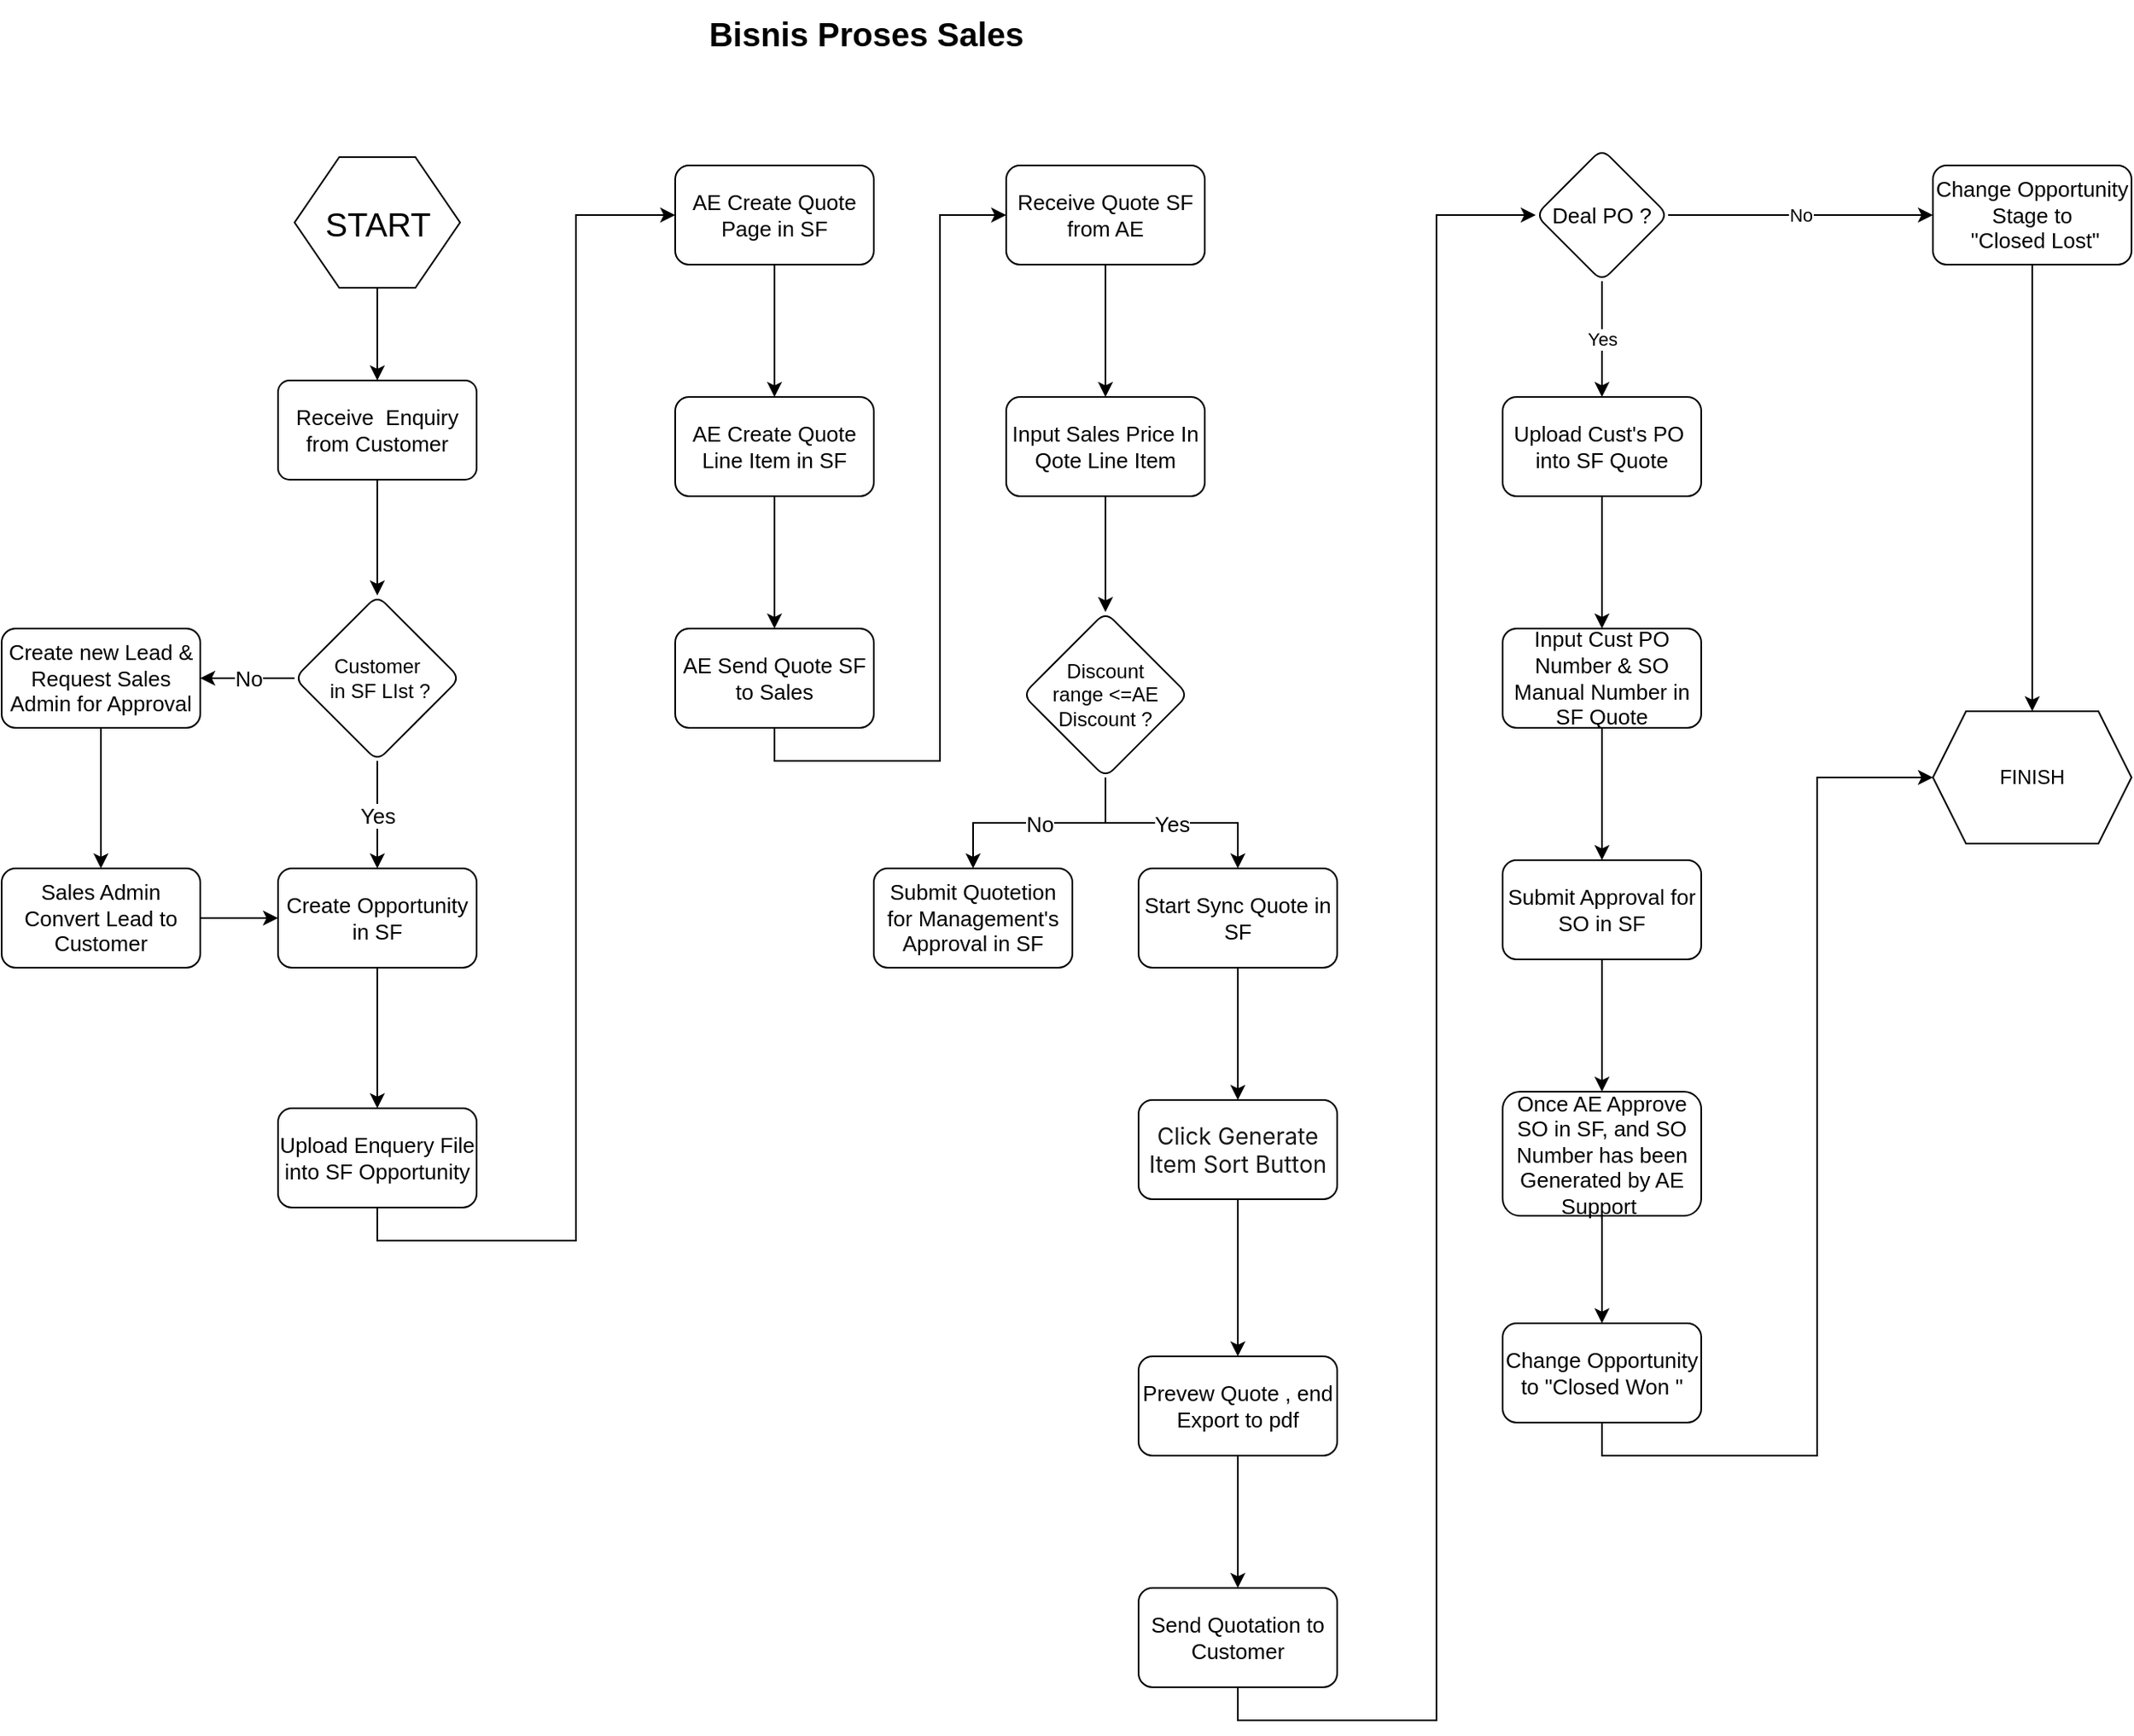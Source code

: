 <mxfile version="20.5.1" type="github">
  <diagram id="C5RBs43oDa-KdzZeNtuy" name="Page-1">
    <mxGraphModel dx="868" dy="442" grid="1" gridSize="5" guides="1" tooltips="1" connect="1" arrows="1" fold="1" page="1" pageScale="1" pageWidth="1169" pageHeight="827" math="0" shadow="0">
      <root>
        <mxCell id="WIyWlLk6GJQsqaUBKTNV-0" />
        <mxCell id="WIyWlLk6GJQsqaUBKTNV-1" parent="WIyWlLk6GJQsqaUBKTNV-0" />
        <mxCell id="8EcOTREGMyz1jMZO3tZU-0" value="Bisnis Proses Sales" style="text;html=1;align=center;verticalAlign=middle;resizable=0;points=[];autosize=1;strokeColor=none;fillColor=none;fontStyle=1;fontSize=20;" parent="WIyWlLk6GJQsqaUBKTNV-1" vertex="1">
          <mxGeometry x="430" y="30" width="210" height="40" as="geometry" />
        </mxCell>
        <mxCell id="8EcOTREGMyz1jMZO3tZU-26" style="edgeStyle=orthogonalEdgeStyle;rounded=0;orthogonalLoop=1;jettySize=auto;html=1;exitX=0.5;exitY=1;exitDx=0;exitDy=0;entryX=0.5;entryY=0;entryDx=0;entryDy=0;fontSize=13;" parent="WIyWlLk6GJQsqaUBKTNV-1" source="8EcOTREGMyz1jMZO3tZU-5" target="8EcOTREGMyz1jMZO3tZU-7" edge="1">
          <mxGeometry relative="1" as="geometry" />
        </mxCell>
        <mxCell id="8EcOTREGMyz1jMZO3tZU-5" value="START" style="verticalLabelPosition=middle;verticalAlign=middle;html=1;shape=hexagon;perimeter=hexagonPerimeter2;arcSize=6;size=0.27;fontSize=20;labelPosition=center;align=center;" parent="WIyWlLk6GJQsqaUBKTNV-1" vertex="1">
          <mxGeometry x="190" y="125" width="100" height="79" as="geometry" />
        </mxCell>
        <mxCell id="8EcOTREGMyz1jMZO3tZU-10" value="" style="edgeStyle=orthogonalEdgeStyle;rounded=0;orthogonalLoop=1;jettySize=auto;html=1;fontSize=13;" parent="WIyWlLk6GJQsqaUBKTNV-1" source="8EcOTREGMyz1jMZO3tZU-7" target="8EcOTREGMyz1jMZO3tZU-9" edge="1">
          <mxGeometry relative="1" as="geometry" />
        </mxCell>
        <mxCell id="8EcOTREGMyz1jMZO3tZU-7" value="Receive&amp;nbsp; Enquiry from Customer" style="rounded=1;whiteSpace=wrap;html=1;absoluteArcSize=1;arcSize=14;strokeWidth=1;fontSize=13;" parent="WIyWlLk6GJQsqaUBKTNV-1" vertex="1">
          <mxGeometry x="180" y="260" width="120" height="60" as="geometry" />
        </mxCell>
        <mxCell id="8EcOTREGMyz1jMZO3tZU-16" value="Yes" style="edgeStyle=orthogonalEdgeStyle;rounded=0;orthogonalLoop=1;jettySize=auto;html=1;fontSize=13;" parent="WIyWlLk6GJQsqaUBKTNV-1" source="8EcOTREGMyz1jMZO3tZU-9" target="8EcOTREGMyz1jMZO3tZU-15" edge="1">
          <mxGeometry relative="1" as="geometry" />
        </mxCell>
        <mxCell id="8EcOTREGMyz1jMZO3tZU-20" value="No" style="edgeStyle=orthogonalEdgeStyle;rounded=0;orthogonalLoop=1;jettySize=auto;html=1;fontSize=13;" parent="WIyWlLk6GJQsqaUBKTNV-1" source="8EcOTREGMyz1jMZO3tZU-9" target="8EcOTREGMyz1jMZO3tZU-19" edge="1">
          <mxGeometry relative="1" as="geometry" />
        </mxCell>
        <mxCell id="8EcOTREGMyz1jMZO3tZU-9" value="Customer&lt;br&gt;&amp;nbsp;in SF LIst ?" style="rhombus;whiteSpace=wrap;html=1;fontSize=12;rounded=1;arcSize=14;strokeWidth=1;" parent="WIyWlLk6GJQsqaUBKTNV-1" vertex="1">
          <mxGeometry x="190" y="390" width="100" height="100" as="geometry" />
        </mxCell>
        <mxCell id="8EcOTREGMyz1jMZO3tZU-18" value="" style="edgeStyle=orthogonalEdgeStyle;rounded=0;orthogonalLoop=1;jettySize=auto;html=1;fontSize=13;" parent="WIyWlLk6GJQsqaUBKTNV-1" source="8EcOTREGMyz1jMZO3tZU-15" target="8EcOTREGMyz1jMZO3tZU-17" edge="1">
          <mxGeometry relative="1" as="geometry" />
        </mxCell>
        <mxCell id="8EcOTREGMyz1jMZO3tZU-15" value="Create Opportunity in SF" style="rounded=1;whiteSpace=wrap;html=1;fontSize=13;arcSize=14;strokeWidth=1;" parent="WIyWlLk6GJQsqaUBKTNV-1" vertex="1">
          <mxGeometry x="180" y="555" width="120" height="60" as="geometry" />
        </mxCell>
        <mxCell id="8EcOTREGMyz1jMZO3tZU-27" style="edgeStyle=orthogonalEdgeStyle;rounded=0;orthogonalLoop=1;jettySize=auto;html=1;exitX=0.5;exitY=1;exitDx=0;exitDy=0;entryX=0;entryY=0.5;entryDx=0;entryDy=0;fontSize=13;" parent="WIyWlLk6GJQsqaUBKTNV-1" source="8EcOTREGMyz1jMZO3tZU-17" target="8EcOTREGMyz1jMZO3tZU-24" edge="1">
          <mxGeometry relative="1" as="geometry" />
        </mxCell>
        <mxCell id="8EcOTREGMyz1jMZO3tZU-17" value="Upload Enquery File into SF Opportunity" style="rounded=1;whiteSpace=wrap;html=1;fontSize=13;arcSize=14;strokeWidth=1;" parent="WIyWlLk6GJQsqaUBKTNV-1" vertex="1">
          <mxGeometry x="180" y="700" width="120" height="60" as="geometry" />
        </mxCell>
        <mxCell id="8EcOTREGMyz1jMZO3tZU-22" value="" style="edgeStyle=orthogonalEdgeStyle;rounded=0;orthogonalLoop=1;jettySize=auto;html=1;fontSize=13;" parent="WIyWlLk6GJQsqaUBKTNV-1" source="8EcOTREGMyz1jMZO3tZU-19" target="8EcOTREGMyz1jMZO3tZU-21" edge="1">
          <mxGeometry relative="1" as="geometry" />
        </mxCell>
        <mxCell id="8EcOTREGMyz1jMZO3tZU-19" value="Create new Lead &amp;amp; Request Sales Admin for Approval" style="whiteSpace=wrap;html=1;fontSize=13;rounded=1;arcSize=14;strokeWidth=1;" parent="WIyWlLk6GJQsqaUBKTNV-1" vertex="1">
          <mxGeometry x="13" y="410" width="120" height="60" as="geometry" />
        </mxCell>
        <mxCell id="8EcOTREGMyz1jMZO3tZU-23" style="edgeStyle=orthogonalEdgeStyle;rounded=0;orthogonalLoop=1;jettySize=auto;html=1;entryX=0;entryY=0.5;entryDx=0;entryDy=0;fontSize=13;" parent="WIyWlLk6GJQsqaUBKTNV-1" source="8EcOTREGMyz1jMZO3tZU-21" target="8EcOTREGMyz1jMZO3tZU-15" edge="1">
          <mxGeometry relative="1" as="geometry" />
        </mxCell>
        <mxCell id="8EcOTREGMyz1jMZO3tZU-21" value="Sales Admin Convert Lead to Customer" style="rounded=1;whiteSpace=wrap;html=1;fontSize=13;arcSize=14;strokeWidth=1;" parent="WIyWlLk6GJQsqaUBKTNV-1" vertex="1">
          <mxGeometry x="13" y="555" width="120" height="60" as="geometry" />
        </mxCell>
        <mxCell id="8EcOTREGMyz1jMZO3tZU-29" value="" style="edgeStyle=orthogonalEdgeStyle;rounded=0;orthogonalLoop=1;jettySize=auto;html=1;fontSize=13;" parent="WIyWlLk6GJQsqaUBKTNV-1" source="8EcOTREGMyz1jMZO3tZU-24" target="8EcOTREGMyz1jMZO3tZU-28" edge="1">
          <mxGeometry relative="1" as="geometry" />
        </mxCell>
        <mxCell id="8EcOTREGMyz1jMZO3tZU-24" value="AE Create Quote Page in SF" style="rounded=1;whiteSpace=wrap;html=1;fontSize=13;arcSize=14;strokeWidth=1;" parent="WIyWlLk6GJQsqaUBKTNV-1" vertex="1">
          <mxGeometry x="420" y="130" width="120" height="60" as="geometry" />
        </mxCell>
        <mxCell id="8EcOTREGMyz1jMZO3tZU-31" value="" style="edgeStyle=orthogonalEdgeStyle;rounded=0;orthogonalLoop=1;jettySize=auto;html=1;fontSize=13;" parent="WIyWlLk6GJQsqaUBKTNV-1" source="8EcOTREGMyz1jMZO3tZU-28" target="8EcOTREGMyz1jMZO3tZU-30" edge="1">
          <mxGeometry relative="1" as="geometry" />
        </mxCell>
        <mxCell id="8EcOTREGMyz1jMZO3tZU-28" value="AE Create Quote Line Item in SF" style="rounded=1;whiteSpace=wrap;html=1;fontSize=13;arcSize=14;strokeWidth=1;" parent="WIyWlLk6GJQsqaUBKTNV-1" vertex="1">
          <mxGeometry x="420" y="270" width="120" height="60" as="geometry" />
        </mxCell>
        <mxCell id="8EcOTREGMyz1jMZO3tZU-36" style="edgeStyle=orthogonalEdgeStyle;rounded=0;orthogonalLoop=1;jettySize=auto;html=1;exitX=0.5;exitY=1;exitDx=0;exitDy=0;entryX=0;entryY=0.5;entryDx=0;entryDy=0;fontSize=13;" parent="WIyWlLk6GJQsqaUBKTNV-1" source="8EcOTREGMyz1jMZO3tZU-30" target="8EcOTREGMyz1jMZO3tZU-34" edge="1">
          <mxGeometry relative="1" as="geometry" />
        </mxCell>
        <mxCell id="8EcOTREGMyz1jMZO3tZU-30" value="AE Send Quote SF to Sales" style="rounded=1;whiteSpace=wrap;html=1;fontSize=13;arcSize=14;strokeWidth=1;" parent="WIyWlLk6GJQsqaUBKTNV-1" vertex="1">
          <mxGeometry x="420" y="410" width="120" height="60" as="geometry" />
        </mxCell>
        <mxCell id="8EcOTREGMyz1jMZO3tZU-38" value="" style="edgeStyle=orthogonalEdgeStyle;rounded=0;orthogonalLoop=1;jettySize=auto;html=1;fontSize=13;" parent="WIyWlLk6GJQsqaUBKTNV-1" source="8EcOTREGMyz1jMZO3tZU-34" target="8EcOTREGMyz1jMZO3tZU-37" edge="1">
          <mxGeometry relative="1" as="geometry" />
        </mxCell>
        <mxCell id="8EcOTREGMyz1jMZO3tZU-34" value="Receive Quote SF from AE" style="whiteSpace=wrap;html=1;fontSize=13;rounded=1;arcSize=14;strokeWidth=1;" parent="WIyWlLk6GJQsqaUBKTNV-1" vertex="1">
          <mxGeometry x="620" y="130" width="120" height="60" as="geometry" />
        </mxCell>
        <mxCell id="8EcOTREGMyz1jMZO3tZU-40" value="" style="edgeStyle=orthogonalEdgeStyle;rounded=0;orthogonalLoop=1;jettySize=auto;html=1;fontSize=13;" parent="WIyWlLk6GJQsqaUBKTNV-1" source="8EcOTREGMyz1jMZO3tZU-37" target="8EcOTREGMyz1jMZO3tZU-39" edge="1">
          <mxGeometry relative="1" as="geometry" />
        </mxCell>
        <mxCell id="8EcOTREGMyz1jMZO3tZU-37" value="Input Sales Price In Qote Line Item" style="whiteSpace=wrap;html=1;fontSize=13;rounded=1;arcSize=14;strokeWidth=1;" parent="WIyWlLk6GJQsqaUBKTNV-1" vertex="1">
          <mxGeometry x="620" y="270" width="120" height="60" as="geometry" />
        </mxCell>
        <mxCell id="8EcOTREGMyz1jMZO3tZU-47" value="No" style="edgeStyle=elbowEdgeStyle;rounded=0;orthogonalLoop=1;jettySize=auto;elbow=vertical;html=1;fontSize=13;" parent="WIyWlLk6GJQsqaUBKTNV-1" source="8EcOTREGMyz1jMZO3tZU-39" target="8EcOTREGMyz1jMZO3tZU-46" edge="1">
          <mxGeometry relative="1" as="geometry" />
        </mxCell>
        <mxCell id="8EcOTREGMyz1jMZO3tZU-49" value="Yes" style="edgeStyle=elbowEdgeStyle;rounded=0;orthogonalLoop=1;jettySize=auto;elbow=vertical;html=1;fontSize=13;" parent="WIyWlLk6GJQsqaUBKTNV-1" source="8EcOTREGMyz1jMZO3tZU-39" target="8EcOTREGMyz1jMZO3tZU-48" edge="1">
          <mxGeometry relative="1" as="geometry" />
        </mxCell>
        <mxCell id="8EcOTREGMyz1jMZO3tZU-39" value="Discount&lt;br&gt;range &amp;lt;=AE Discount ?" style="rhombus;whiteSpace=wrap;html=1;fontSize=12;rounded=1;arcSize=14;strokeWidth=1;" parent="WIyWlLk6GJQsqaUBKTNV-1" vertex="1">
          <mxGeometry x="630" y="400" width="100" height="100" as="geometry" />
        </mxCell>
        <mxCell id="8EcOTREGMyz1jMZO3tZU-46" value="Submit Quotetion for Management&#39;s Approval in SF" style="whiteSpace=wrap;html=1;fontSize=13;rounded=1;arcSize=14;strokeWidth=1;" parent="WIyWlLk6GJQsqaUBKTNV-1" vertex="1">
          <mxGeometry x="540" y="555" width="120" height="60" as="geometry" />
        </mxCell>
        <mxCell id="CEy67A7VbpGF-3hFrqcU-1" value="" style="edgeStyle=orthogonalEdgeStyle;rounded=0;orthogonalLoop=1;jettySize=auto;html=1;" parent="WIyWlLk6GJQsqaUBKTNV-1" source="8EcOTREGMyz1jMZO3tZU-48" target="CEy67A7VbpGF-3hFrqcU-0" edge="1">
          <mxGeometry relative="1" as="geometry" />
        </mxCell>
        <mxCell id="8EcOTREGMyz1jMZO3tZU-48" value="Start Sync Quote in SF" style="whiteSpace=wrap;html=1;fontSize=13;rounded=1;arcSize=14;strokeWidth=1;" parent="WIyWlLk6GJQsqaUBKTNV-1" vertex="1">
          <mxGeometry x="700" y="555" width="120" height="60" as="geometry" />
        </mxCell>
        <mxCell id="0KOkeijIJ7gyHbX02i4s-1" value="" style="edgeStyle=orthogonalEdgeStyle;rounded=0;orthogonalLoop=1;jettySize=auto;html=1;" edge="1" parent="WIyWlLk6GJQsqaUBKTNV-1" source="CEy67A7VbpGF-3hFrqcU-0" target="0KOkeijIJ7gyHbX02i4s-0">
          <mxGeometry relative="1" as="geometry" />
        </mxCell>
        <mxCell id="CEy67A7VbpGF-3hFrqcU-0" value="&lt;span style=&quot;color: rgb(24, 24, 24); font-family: -apple-system, BlinkMacSystemFont, &amp;quot;Segoe UI&amp;quot;, Roboto, Helvetica, Arial, sans-serif, &amp;quot;Apple Color Emoji&amp;quot;, &amp;quot;Segoe UI Emoji&amp;quot;, &amp;quot;Segoe UI Symbol&amp;quot;; font-size: 14px; text-align: start; background-color: rgb(255, 255, 255);&quot;&gt;Click Generate Item Sort Button&lt;/span&gt;" style="whiteSpace=wrap;html=1;fontSize=13;rounded=1;arcSize=14;strokeWidth=1;" parent="WIyWlLk6GJQsqaUBKTNV-1" vertex="1">
          <mxGeometry x="700" y="695" width="120" height="60" as="geometry" />
        </mxCell>
        <mxCell id="CEy67A7VbpGF-3hFrqcU-10" value="Yes" style="edgeStyle=orthogonalEdgeStyle;rounded=0;orthogonalLoop=1;jettySize=auto;html=1;elbow=vertical;" parent="WIyWlLk6GJQsqaUBKTNV-1" source="CEy67A7VbpGF-3hFrqcU-6" target="CEy67A7VbpGF-3hFrqcU-9" edge="1">
          <mxGeometry relative="1" as="geometry" />
        </mxCell>
        <mxCell id="CEy67A7VbpGF-3hFrqcU-20" value="No" style="edgeStyle=orthogonalEdgeStyle;rounded=0;orthogonalLoop=1;jettySize=auto;html=1;elbow=vertical;" parent="WIyWlLk6GJQsqaUBKTNV-1" source="CEy67A7VbpGF-3hFrqcU-6" target="CEy67A7VbpGF-3hFrqcU-19" edge="1">
          <mxGeometry relative="1" as="geometry" />
        </mxCell>
        <mxCell id="CEy67A7VbpGF-3hFrqcU-6" value="Deal PO ?" style="rhombus;whiteSpace=wrap;html=1;fontSize=13;rounded=1;arcSize=14;strokeWidth=1;" parent="WIyWlLk6GJQsqaUBKTNV-1" vertex="1">
          <mxGeometry x="940" y="120" width="80" height="80" as="geometry" />
        </mxCell>
        <mxCell id="CEy67A7VbpGF-3hFrqcU-12" value="" style="edgeStyle=orthogonalEdgeStyle;rounded=0;orthogonalLoop=1;jettySize=auto;html=1;elbow=vertical;" parent="WIyWlLk6GJQsqaUBKTNV-1" source="CEy67A7VbpGF-3hFrqcU-9" target="CEy67A7VbpGF-3hFrqcU-11" edge="1">
          <mxGeometry relative="1" as="geometry" />
        </mxCell>
        <mxCell id="CEy67A7VbpGF-3hFrqcU-9" value="Upload Cust&#39;s PO&amp;nbsp;&lt;br&gt;into SF Quote" style="whiteSpace=wrap;html=1;fontSize=13;rounded=1;arcSize=14;strokeWidth=1;" parent="WIyWlLk6GJQsqaUBKTNV-1" vertex="1">
          <mxGeometry x="920" y="270" width="120" height="60" as="geometry" />
        </mxCell>
        <mxCell id="CEy67A7VbpGF-3hFrqcU-14" value="" style="edgeStyle=orthogonalEdgeStyle;rounded=0;orthogonalLoop=1;jettySize=auto;html=1;elbow=vertical;" parent="WIyWlLk6GJQsqaUBKTNV-1" source="CEy67A7VbpGF-3hFrqcU-11" target="CEy67A7VbpGF-3hFrqcU-13" edge="1">
          <mxGeometry relative="1" as="geometry" />
        </mxCell>
        <mxCell id="CEy67A7VbpGF-3hFrqcU-11" value="Input Cust PO Number &amp;amp; SO Manual Number in SF Quote" style="whiteSpace=wrap;html=1;fontSize=13;rounded=1;arcSize=14;strokeWidth=1;" parent="WIyWlLk6GJQsqaUBKTNV-1" vertex="1">
          <mxGeometry x="920" y="410" width="120" height="60" as="geometry" />
        </mxCell>
        <mxCell id="CEy67A7VbpGF-3hFrqcU-16" value="" style="edgeStyle=orthogonalEdgeStyle;rounded=0;orthogonalLoop=1;jettySize=auto;html=1;elbow=vertical;" parent="WIyWlLk6GJQsqaUBKTNV-1" source="CEy67A7VbpGF-3hFrqcU-13" target="CEy67A7VbpGF-3hFrqcU-15" edge="1">
          <mxGeometry relative="1" as="geometry" />
        </mxCell>
        <mxCell id="CEy67A7VbpGF-3hFrqcU-13" value="Submit Approval for SO in SF" style="whiteSpace=wrap;html=1;fontSize=13;rounded=1;arcSize=14;strokeWidth=1;" parent="WIyWlLk6GJQsqaUBKTNV-1" vertex="1">
          <mxGeometry x="920" y="550" width="120" height="60" as="geometry" />
        </mxCell>
        <mxCell id="CEy67A7VbpGF-3hFrqcU-18" value="" style="edgeStyle=orthogonalEdgeStyle;rounded=0;orthogonalLoop=1;jettySize=auto;html=1;elbow=vertical;" parent="WIyWlLk6GJQsqaUBKTNV-1" source="CEy67A7VbpGF-3hFrqcU-15" target="CEy67A7VbpGF-3hFrqcU-17" edge="1">
          <mxGeometry relative="1" as="geometry" />
        </mxCell>
        <mxCell id="CEy67A7VbpGF-3hFrqcU-15" value="Once AE Approve SO in SF, and SO Number has been Generated by AE Support&amp;nbsp;" style="whiteSpace=wrap;html=1;fontSize=13;rounded=1;arcSize=14;strokeWidth=1;" parent="WIyWlLk6GJQsqaUBKTNV-1" vertex="1">
          <mxGeometry x="920" y="690" width="120" height="75" as="geometry" />
        </mxCell>
        <mxCell id="CEy67A7VbpGF-3hFrqcU-24" style="edgeStyle=orthogonalEdgeStyle;rounded=0;orthogonalLoop=1;jettySize=auto;html=1;exitX=0.5;exitY=1;exitDx=0;exitDy=0;entryX=0;entryY=0.5;entryDx=0;entryDy=0;" parent="WIyWlLk6GJQsqaUBKTNV-1" source="CEy67A7VbpGF-3hFrqcU-17" target="CEy67A7VbpGF-3hFrqcU-21" edge="1">
          <mxGeometry relative="1" as="geometry" />
        </mxCell>
        <mxCell id="CEy67A7VbpGF-3hFrqcU-17" value="Change Opportunity to &quot;Closed Won &quot;" style="whiteSpace=wrap;html=1;fontSize=13;rounded=1;arcSize=14;strokeWidth=1;" parent="WIyWlLk6GJQsqaUBKTNV-1" vertex="1">
          <mxGeometry x="920" y="830" width="120" height="60" as="geometry" />
        </mxCell>
        <mxCell id="CEy67A7VbpGF-3hFrqcU-25" style="edgeStyle=orthogonalEdgeStyle;rounded=0;orthogonalLoop=1;jettySize=auto;html=1;exitX=0.5;exitY=1;exitDx=0;exitDy=0;entryX=0.5;entryY=0;entryDx=0;entryDy=0;" parent="WIyWlLk6GJQsqaUBKTNV-1" source="CEy67A7VbpGF-3hFrqcU-19" target="CEy67A7VbpGF-3hFrqcU-21" edge="1">
          <mxGeometry relative="1" as="geometry" />
        </mxCell>
        <mxCell id="CEy67A7VbpGF-3hFrqcU-19" value="Change Opportunity Stage to&lt;br&gt;&amp;nbsp;&quot;Closed Lost&quot;" style="whiteSpace=wrap;html=1;fontSize=13;rounded=1;arcSize=14;strokeWidth=1;" parent="WIyWlLk6GJQsqaUBKTNV-1" vertex="1">
          <mxGeometry x="1180" y="130" width="120" height="60" as="geometry" />
        </mxCell>
        <mxCell id="CEy67A7VbpGF-3hFrqcU-21" value="FINISH" style="shape=hexagon;perimeter=hexagonPerimeter2;whiteSpace=wrap;html=1;fixedSize=1;" parent="WIyWlLk6GJQsqaUBKTNV-1" vertex="1">
          <mxGeometry x="1180" y="460" width="120" height="80" as="geometry" />
        </mxCell>
        <mxCell id="0KOkeijIJ7gyHbX02i4s-3" value="" style="edgeStyle=orthogonalEdgeStyle;rounded=0;orthogonalLoop=1;jettySize=auto;html=1;fontSize=13;" edge="1" parent="WIyWlLk6GJQsqaUBKTNV-1" source="0KOkeijIJ7gyHbX02i4s-0" target="0KOkeijIJ7gyHbX02i4s-2">
          <mxGeometry relative="1" as="geometry" />
        </mxCell>
        <mxCell id="0KOkeijIJ7gyHbX02i4s-0" value="Prevew Quote , end Export to pdf" style="whiteSpace=wrap;html=1;fontSize=13;rounded=1;arcSize=14;strokeWidth=1;align=center;" vertex="1" parent="WIyWlLk6GJQsqaUBKTNV-1">
          <mxGeometry x="700" y="850" width="120" height="60" as="geometry" />
        </mxCell>
        <mxCell id="0KOkeijIJ7gyHbX02i4s-4" style="edgeStyle=orthogonalEdgeStyle;rounded=0;orthogonalLoop=1;jettySize=auto;html=1;exitX=0.5;exitY=1;exitDx=0;exitDy=0;entryX=0;entryY=0.5;entryDx=0;entryDy=0;fontSize=13;" edge="1" parent="WIyWlLk6GJQsqaUBKTNV-1" source="0KOkeijIJ7gyHbX02i4s-2" target="CEy67A7VbpGF-3hFrqcU-6">
          <mxGeometry relative="1" as="geometry" />
        </mxCell>
        <mxCell id="0KOkeijIJ7gyHbX02i4s-2" value="Send Quotation to Customer" style="rounded=1;whiteSpace=wrap;html=1;fontSize=13;arcSize=14;strokeWidth=1;" vertex="1" parent="WIyWlLk6GJQsqaUBKTNV-1">
          <mxGeometry x="700" y="990" width="120" height="60" as="geometry" />
        </mxCell>
      </root>
    </mxGraphModel>
  </diagram>
</mxfile>
